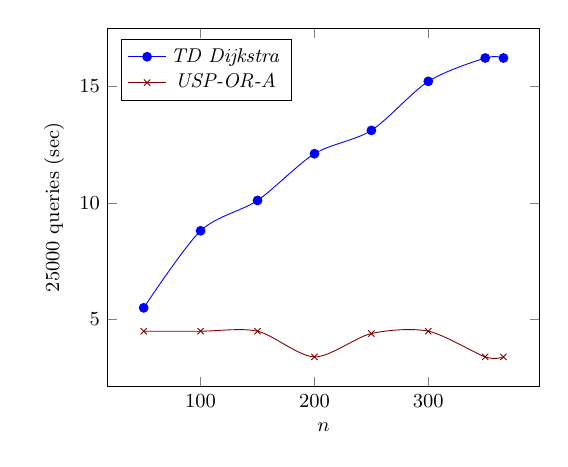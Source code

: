 \tikzstyle{textstyle}=[font=\fontsize{9}{9}\selectfont]
\begin{tikzpicture}[textstyle, scale=0.8]
    \begin{axis}[
        xlabel={$n$},
        ylabel={$25000$ queries (sec)},
		legend pos=north west
        ]
        
    \addplot[smooth,mark=*,color=blue] plot coordinates {
		(50,5.5)
		(100,8.8)
		(150,10.1)
		(200,12.1)
		(250,13.1)
		(300,15.2)
		(350,16.2)
		(366,16.2)
    };
    \addlegendentry{\textit{TD Dijkstra}}
    
    \addplot[smooth,mark=x,color=black!50!red] plot coordinates {
		(50,4.5)
		(100,4.5)
		(150,4.5)
		(200,3.4)
		(250,4.4)
		(300,4.5)
		(350,3.4)
		(366,3.4)
    };
    \addlegendentry{\textit{USP-OR-A}}
    
    \end{axis}
\end{tikzpicture}
